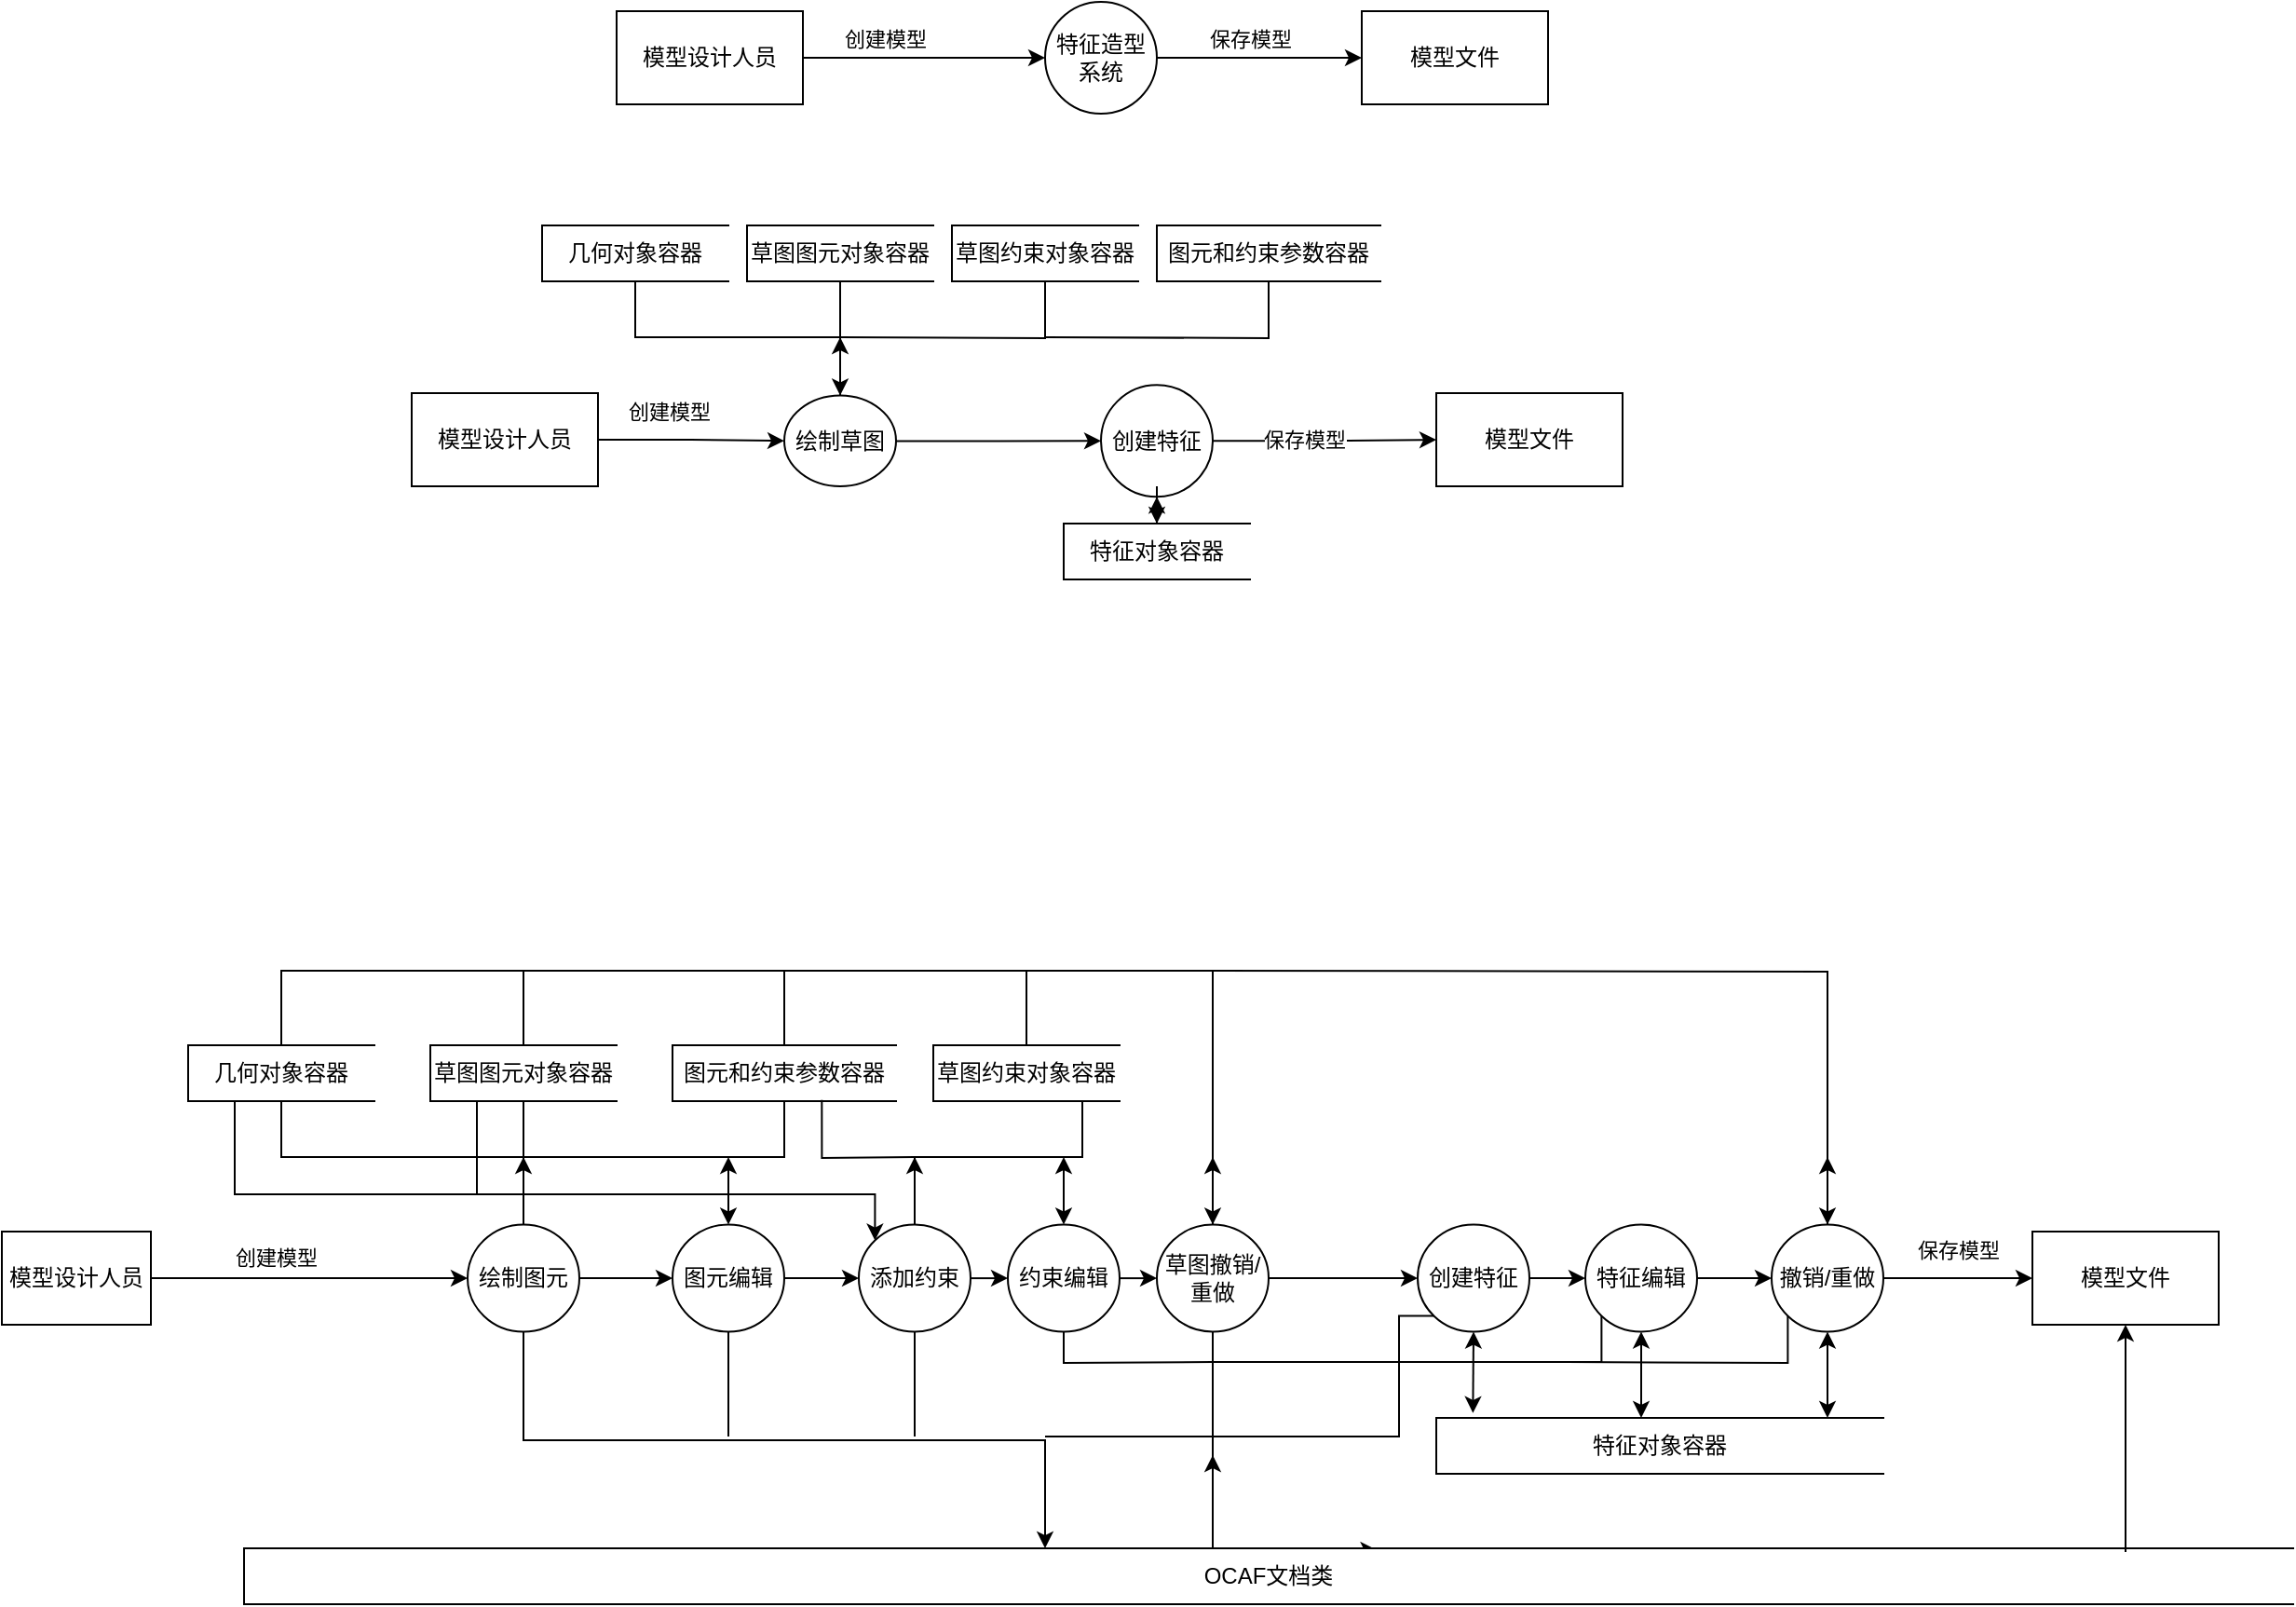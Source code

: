 <mxfile version="21.1.1" type="github">
  <diagram name="第 1 页" id="y29a10bk7sjenyrdI8TC">
    <mxGraphModel dx="2117" dy="1784" grid="1" gridSize="10" guides="1" tooltips="1" connect="1" arrows="1" fold="1" page="1" pageScale="1" pageWidth="827" pageHeight="1169" math="0" shadow="0">
      <root>
        <mxCell id="0" />
        <mxCell id="1" parent="0" />
        <mxCell id="jlmzlyPUuozx9yNp4t7C-23" style="edgeStyle=orthogonalEdgeStyle;rounded=0;orthogonalLoop=1;jettySize=auto;html=1;entryX=0;entryY=0.5;entryDx=0;entryDy=0;" edge="1" parent="1" source="jlmzlyPUuozx9yNp4t7C-16" target="jlmzlyPUuozx9yNp4t7C-18">
          <mxGeometry relative="1" as="geometry" />
        </mxCell>
        <mxCell id="jlmzlyPUuozx9yNp4t7C-24" value="创建模型" style="edgeLabel;html=1;align=center;verticalAlign=middle;resizable=0;points=[];" vertex="1" connectable="0" parent="jlmzlyPUuozx9yNp4t7C-23">
          <mxGeometry x="-0.329" y="3" relative="1" as="geometry">
            <mxPoint y="-7" as="offset" />
          </mxGeometry>
        </mxCell>
        <mxCell id="jlmzlyPUuozx9yNp4t7C-16" value="模型设计人员" style="html=1;dashed=0;whiteSpace=wrap;" vertex="1" parent="1">
          <mxGeometry x="40" y="-105" width="100" height="50" as="geometry" />
        </mxCell>
        <mxCell id="jlmzlyPUuozx9yNp4t7C-17" value="模型文件" style="html=1;dashed=0;whiteSpace=wrap;" vertex="1" parent="1">
          <mxGeometry x="440" y="-105" width="100" height="50" as="geometry" />
        </mxCell>
        <mxCell id="jlmzlyPUuozx9yNp4t7C-21" style="edgeStyle=orthogonalEdgeStyle;rounded=0;orthogonalLoop=1;jettySize=auto;html=1;entryX=0;entryY=0.5;entryDx=0;entryDy=0;" edge="1" parent="1" source="jlmzlyPUuozx9yNp4t7C-18" target="jlmzlyPUuozx9yNp4t7C-17">
          <mxGeometry relative="1" as="geometry" />
        </mxCell>
        <mxCell id="jlmzlyPUuozx9yNp4t7C-25" value="保存模型" style="edgeLabel;html=1;align=center;verticalAlign=middle;resizable=0;points=[];" vertex="1" connectable="0" parent="jlmzlyPUuozx9yNp4t7C-21">
          <mxGeometry x="-0.316" y="4" relative="1" as="geometry">
            <mxPoint x="12" y="-6" as="offset" />
          </mxGeometry>
        </mxCell>
        <mxCell id="jlmzlyPUuozx9yNp4t7C-18" value="特征造型系统" style="shape=ellipse;html=1;dashed=0;whiteSpace=wrap;perimeter=ellipsePerimeter;" vertex="1" parent="1">
          <mxGeometry x="270" y="-110" width="60" height="60" as="geometry" />
        </mxCell>
        <mxCell id="jlmzlyPUuozx9yNp4t7C-38" value="创建模型" style="edgeStyle=orthogonalEdgeStyle;rounded=0;orthogonalLoop=1;jettySize=auto;html=1;entryX=0;entryY=0.5;entryDx=0;entryDy=0;" edge="1" parent="1" source="jlmzlyPUuozx9yNp4t7C-26" target="jlmzlyPUuozx9yNp4t7C-39">
          <mxGeometry x="-0.25" y="15" relative="1" as="geometry">
            <mxPoint x="80" y="115" as="targetPoint" />
            <mxPoint as="offset" />
          </mxGeometry>
        </mxCell>
        <mxCell id="jlmzlyPUuozx9yNp4t7C-26" value="模型设计人员" style="html=1;dashed=0;whiteSpace=wrap;" vertex="1" parent="1">
          <mxGeometry x="-70" y="100" width="100" height="50" as="geometry" />
        </mxCell>
        <mxCell id="jlmzlyPUuozx9yNp4t7C-54" style="edgeStyle=orthogonalEdgeStyle;rounded=0;orthogonalLoop=1;jettySize=auto;html=1;" edge="1" parent="1" source="jlmzlyPUuozx9yNp4t7C-34" target="jlmzlyPUuozx9yNp4t7C-39">
          <mxGeometry relative="1" as="geometry">
            <Array as="points">
              <mxPoint x="50" y="70" />
              <mxPoint x="160" y="70" />
            </Array>
          </mxGeometry>
        </mxCell>
        <mxCell id="jlmzlyPUuozx9yNp4t7C-34" value="几何对象容器" style="html=1;dashed=0;whiteSpace=wrap;shape=partialRectangle;right=0;" vertex="1" parent="1">
          <mxGeometry y="10" width="100" height="30" as="geometry" />
        </mxCell>
        <mxCell id="jlmzlyPUuozx9yNp4t7C-35" value="草图图元对象容器" style="html=1;dashed=0;whiteSpace=wrap;shape=partialRectangle;right=0;" vertex="1" parent="1">
          <mxGeometry x="110" y="10" width="100" height="30" as="geometry" />
        </mxCell>
        <mxCell id="jlmzlyPUuozx9yNp4t7C-36" value="草图约束对象容器" style="html=1;dashed=0;whiteSpace=wrap;shape=partialRectangle;right=0;" vertex="1" parent="1">
          <mxGeometry x="220" y="10" width="100" height="30" as="geometry" />
        </mxCell>
        <mxCell id="jlmzlyPUuozx9yNp4t7C-37" value="图元和约束参数容器" style="html=1;dashed=0;whiteSpace=wrap;shape=partialRectangle;right=0;" vertex="1" parent="1">
          <mxGeometry x="330" y="10" width="120" height="30" as="geometry" />
        </mxCell>
        <mxCell id="jlmzlyPUuozx9yNp4t7C-41" style="edgeStyle=orthogonalEdgeStyle;rounded=0;orthogonalLoop=1;jettySize=auto;html=1;entryX=0;entryY=0.5;entryDx=0;entryDy=0;" edge="1" parent="1" source="jlmzlyPUuozx9yNp4t7C-39" target="jlmzlyPUuozx9yNp4t7C-42">
          <mxGeometry relative="1" as="geometry">
            <mxPoint x="280" y="114" as="targetPoint" />
          </mxGeometry>
        </mxCell>
        <mxCell id="jlmzlyPUuozx9yNp4t7C-60" style="edgeStyle=orthogonalEdgeStyle;rounded=0;orthogonalLoop=1;jettySize=auto;html=1;" edge="1" parent="1" source="jlmzlyPUuozx9yNp4t7C-39">
          <mxGeometry relative="1" as="geometry">
            <mxPoint x="160" y="70" as="targetPoint" />
          </mxGeometry>
        </mxCell>
        <mxCell id="jlmzlyPUuozx9yNp4t7C-39" value="绘制草图" style="shape=ellipse;html=1;dashed=0;whiteSpace=wrap;perimeter=ellipsePerimeter;" vertex="1" parent="1">
          <mxGeometry x="130" y="101.25" width="60" height="48.75" as="geometry" />
        </mxCell>
        <mxCell id="jlmzlyPUuozx9yNp4t7C-45" style="edgeStyle=orthogonalEdgeStyle;rounded=0;orthogonalLoop=1;jettySize=auto;html=1;entryX=0;entryY=0.5;entryDx=0;entryDy=0;" edge="1" parent="1" source="jlmzlyPUuozx9yNp4t7C-42" target="jlmzlyPUuozx9yNp4t7C-46">
          <mxGeometry relative="1" as="geometry">
            <mxPoint x="460" y="115" as="targetPoint" />
          </mxGeometry>
        </mxCell>
        <mxCell id="jlmzlyPUuozx9yNp4t7C-47" value="保存模型" style="edgeLabel;html=1;align=center;verticalAlign=middle;resizable=0;points=[];" vertex="1" connectable="0" parent="jlmzlyPUuozx9yNp4t7C-45">
          <mxGeometry x="-0.185" y="1" relative="1" as="geometry">
            <mxPoint as="offset" />
          </mxGeometry>
        </mxCell>
        <mxCell id="jlmzlyPUuozx9yNp4t7C-51" style="edgeStyle=orthogonalEdgeStyle;rounded=0;orthogonalLoop=1;jettySize=auto;html=1;entryX=0.5;entryY=0;entryDx=0;entryDy=0;" edge="1" parent="1" source="jlmzlyPUuozx9yNp4t7C-42" target="jlmzlyPUuozx9yNp4t7C-48">
          <mxGeometry relative="1" as="geometry" />
        </mxCell>
        <mxCell id="jlmzlyPUuozx9yNp4t7C-42" value="创建特征" style="shape=ellipse;html=1;dashed=0;whiteSpace=wrap;aspect=fixed;perimeter=ellipsePerimeter;" vertex="1" parent="1">
          <mxGeometry x="300" y="95.63" width="60" height="60" as="geometry" />
        </mxCell>
        <mxCell id="jlmzlyPUuozx9yNp4t7C-46" value="模型文件" style="html=1;dashed=0;whiteSpace=wrap;" vertex="1" parent="1">
          <mxGeometry x="480" y="100" width="100" height="50" as="geometry" />
        </mxCell>
        <mxCell id="jlmzlyPUuozx9yNp4t7C-50" style="edgeStyle=orthogonalEdgeStyle;rounded=0;orthogonalLoop=1;jettySize=auto;html=1;entryX=0.5;entryY=1;entryDx=0;entryDy=0;" edge="1" parent="1" source="jlmzlyPUuozx9yNp4t7C-48" target="jlmzlyPUuozx9yNp4t7C-42">
          <mxGeometry relative="1" as="geometry" />
        </mxCell>
        <mxCell id="jlmzlyPUuozx9yNp4t7C-48" value="特征对象容器" style="html=1;dashed=0;whiteSpace=wrap;shape=partialRectangle;right=0;" vertex="1" parent="1">
          <mxGeometry x="280" y="170" width="100" height="30" as="geometry" />
        </mxCell>
        <mxCell id="jlmzlyPUuozx9yNp4t7C-52" style="edgeStyle=orthogonalEdgeStyle;rounded=0;orthogonalLoop=1;jettySize=auto;html=1;exitX=0.5;exitY=1;exitDx=0;exitDy=0;" edge="1" parent="1" source="jlmzlyPUuozx9yNp4t7C-36" target="jlmzlyPUuozx9yNp4t7C-36">
          <mxGeometry relative="1" as="geometry" />
        </mxCell>
        <mxCell id="jlmzlyPUuozx9yNp4t7C-57" value="" style="endArrow=none;html=1;rounded=0;entryX=0.5;entryY=1;entryDx=0;entryDy=0;edgeStyle=orthogonalEdgeStyle;" edge="1" parent="1" target="jlmzlyPUuozx9yNp4t7C-35">
          <mxGeometry width="50" height="50" relative="1" as="geometry">
            <mxPoint x="150" y="70" as="sourcePoint" />
            <mxPoint x="220" y="70" as="targetPoint" />
            <Array as="points">
              <mxPoint x="160" y="70" />
            </Array>
          </mxGeometry>
        </mxCell>
        <mxCell id="jlmzlyPUuozx9yNp4t7C-58" value="" style="endArrow=none;html=1;rounded=0;entryX=0.5;entryY=1;entryDx=0;entryDy=0;edgeStyle=orthogonalEdgeStyle;" edge="1" parent="1" target="jlmzlyPUuozx9yNp4t7C-36">
          <mxGeometry width="50" height="50" relative="1" as="geometry">
            <mxPoint x="160" y="70" as="sourcePoint" />
            <mxPoint x="270" y="70" as="targetPoint" />
          </mxGeometry>
        </mxCell>
        <mxCell id="jlmzlyPUuozx9yNp4t7C-59" value="" style="endArrow=none;html=1;rounded=0;entryX=0.5;entryY=1;entryDx=0;entryDy=0;edgeStyle=orthogonalEdgeStyle;" edge="1" parent="1" target="jlmzlyPUuozx9yNp4t7C-37">
          <mxGeometry width="50" height="50" relative="1" as="geometry">
            <mxPoint x="270" y="70" as="sourcePoint" />
            <mxPoint x="320" y="100" as="targetPoint" />
          </mxGeometry>
        </mxCell>
        <mxCell id="jlmzlyPUuozx9yNp4t7C-65" value="创建模型" style="edgeStyle=orthogonalEdgeStyle;rounded=0;orthogonalLoop=1;jettySize=auto;html=1;entryX=0;entryY=0.5;entryDx=0;entryDy=0;exitX=1;exitY=0.5;exitDx=0;exitDy=0;" edge="1" parent="1" source="jlmzlyPUuozx9yNp4t7C-61" target="jlmzlyPUuozx9yNp4t7C-71">
          <mxGeometry x="-0.213" y="11" relative="1" as="geometry">
            <mxPoint x="10" y="575" as="targetPoint" />
            <Array as="points">
              <mxPoint x="-80" y="575" />
              <mxPoint x="-80" y="575" />
            </Array>
            <mxPoint as="offset" />
          </mxGeometry>
        </mxCell>
        <mxCell id="jlmzlyPUuozx9yNp4t7C-61" value="模型设计人员" style="html=1;dashed=0;whiteSpace=wrap;" vertex="1" parent="1">
          <mxGeometry x="-290" y="550" width="80" height="50" as="geometry" />
        </mxCell>
        <mxCell id="jlmzlyPUuozx9yNp4t7C-69" value="" style="edgeStyle=orthogonalEdgeStyle;rounded=0;orthogonalLoop=1;jettySize=auto;html=1;exitX=1;exitY=0.5;exitDx=0;exitDy=0;" edge="1" parent="1" source="jlmzlyPUuozx9yNp4t7C-71" target="jlmzlyPUuozx9yNp4t7C-68">
          <mxGeometry relative="1" as="geometry">
            <mxPoint x="130" y="575" as="sourcePoint" />
          </mxGeometry>
        </mxCell>
        <mxCell id="jlmzlyPUuozx9yNp4t7C-79" style="edgeStyle=orthogonalEdgeStyle;rounded=0;orthogonalLoop=1;jettySize=auto;html=1;entryX=0;entryY=0.5;entryDx=0;entryDy=0;" edge="1" parent="1" source="jlmzlyPUuozx9yNp4t7C-68" target="jlmzlyPUuozx9yNp4t7C-72">
          <mxGeometry relative="1" as="geometry" />
        </mxCell>
        <mxCell id="jlmzlyPUuozx9yNp4t7C-68" value="图元编辑" style="shape=ellipse;html=1;dashed=0;whiteSpace=wrap;perimeter=ellipsePerimeter;" vertex="1" parent="1">
          <mxGeometry x="70" y="546.25" width="60" height="57.5" as="geometry" />
        </mxCell>
        <mxCell id="jlmzlyPUuozx9yNp4t7C-100" style="edgeStyle=orthogonalEdgeStyle;rounded=0;orthogonalLoop=1;jettySize=auto;html=1;" edge="1" parent="1" source="jlmzlyPUuozx9yNp4t7C-71">
          <mxGeometry relative="1" as="geometry">
            <mxPoint x="-10" y="510" as="targetPoint" />
          </mxGeometry>
        </mxCell>
        <mxCell id="jlmzlyPUuozx9yNp4t7C-148" style="edgeStyle=orthogonalEdgeStyle;rounded=0;orthogonalLoop=1;jettySize=auto;html=1;" edge="1" parent="1" source="jlmzlyPUuozx9yNp4t7C-71" target="jlmzlyPUuozx9yNp4t7C-114">
          <mxGeometry relative="1" as="geometry">
            <Array as="points">
              <mxPoint x="-10" y="662" />
              <mxPoint x="270" y="662" />
            </Array>
          </mxGeometry>
        </mxCell>
        <mxCell id="jlmzlyPUuozx9yNp4t7C-71" value="绘制图元" style="shape=ellipse;html=1;dashed=0;whiteSpace=wrap;perimeter=ellipsePerimeter;" vertex="1" parent="1">
          <mxGeometry x="-40" y="546.25" width="60" height="57.5" as="geometry" />
        </mxCell>
        <mxCell id="jlmzlyPUuozx9yNp4t7C-80" style="edgeStyle=orthogonalEdgeStyle;rounded=0;orthogonalLoop=1;jettySize=auto;html=1;entryX=0;entryY=0.5;entryDx=0;entryDy=0;" edge="1" parent="1" source="jlmzlyPUuozx9yNp4t7C-72" target="jlmzlyPUuozx9yNp4t7C-73">
          <mxGeometry relative="1" as="geometry" />
        </mxCell>
        <mxCell id="jlmzlyPUuozx9yNp4t7C-107" style="edgeStyle=orthogonalEdgeStyle;rounded=0;orthogonalLoop=1;jettySize=auto;html=1;exitX=0.5;exitY=0;exitDx=0;exitDy=0;" edge="1" parent="1" source="jlmzlyPUuozx9yNp4t7C-72">
          <mxGeometry relative="1" as="geometry">
            <mxPoint x="200" y="510" as="targetPoint" />
          </mxGeometry>
        </mxCell>
        <mxCell id="jlmzlyPUuozx9yNp4t7C-72" value="添加约束" style="shape=ellipse;html=1;dashed=0;whiteSpace=wrap;perimeter=ellipsePerimeter;" vertex="1" parent="1">
          <mxGeometry x="170" y="546.25" width="60" height="57.5" as="geometry" />
        </mxCell>
        <mxCell id="jlmzlyPUuozx9yNp4t7C-81" style="edgeStyle=orthogonalEdgeStyle;rounded=0;orthogonalLoop=1;jettySize=auto;html=1;entryX=0;entryY=0.5;entryDx=0;entryDy=0;" edge="1" parent="1" source="jlmzlyPUuozx9yNp4t7C-73" target="jlmzlyPUuozx9yNp4t7C-74">
          <mxGeometry relative="1" as="geometry" />
        </mxCell>
        <mxCell id="jlmzlyPUuozx9yNp4t7C-73" value="约束编辑" style="shape=ellipse;html=1;dashed=0;whiteSpace=wrap;perimeter=ellipsePerimeter;" vertex="1" parent="1">
          <mxGeometry x="250" y="546.25" width="60" height="57.5" as="geometry" />
        </mxCell>
        <mxCell id="jlmzlyPUuozx9yNp4t7C-82" style="edgeStyle=orthogonalEdgeStyle;rounded=0;orthogonalLoop=1;jettySize=auto;html=1;entryX=0;entryY=0.5;entryDx=0;entryDy=0;" edge="1" parent="1" source="jlmzlyPUuozx9yNp4t7C-74" target="jlmzlyPUuozx9yNp4t7C-75">
          <mxGeometry relative="1" as="geometry" />
        </mxCell>
        <mxCell id="jlmzlyPUuozx9yNp4t7C-135" style="edgeStyle=orthogonalEdgeStyle;rounded=0;orthogonalLoop=1;jettySize=auto;html=1;exitX=0.5;exitY=0;exitDx=0;exitDy=0;" edge="1" parent="1" source="jlmzlyPUuozx9yNp4t7C-74">
          <mxGeometry relative="1" as="geometry">
            <mxPoint x="360" y="510" as="targetPoint" />
          </mxGeometry>
        </mxCell>
        <mxCell id="jlmzlyPUuozx9yNp4t7C-74" value="草图撤销/重做" style="shape=ellipse;html=1;dashed=0;whiteSpace=wrap;perimeter=ellipsePerimeter;" vertex="1" parent="1">
          <mxGeometry x="330" y="546.25" width="60" height="57.5" as="geometry" />
        </mxCell>
        <mxCell id="jlmzlyPUuozx9yNp4t7C-83" style="edgeStyle=orthogonalEdgeStyle;rounded=0;orthogonalLoop=1;jettySize=auto;html=1;entryX=0;entryY=0.5;entryDx=0;entryDy=0;" edge="1" parent="1" source="jlmzlyPUuozx9yNp4t7C-75" target="jlmzlyPUuozx9yNp4t7C-76">
          <mxGeometry relative="1" as="geometry" />
        </mxCell>
        <mxCell id="jlmzlyPUuozx9yNp4t7C-75" value="创建特征" style="shape=ellipse;html=1;dashed=0;whiteSpace=wrap;perimeter=ellipsePerimeter;" vertex="1" parent="1">
          <mxGeometry x="470" y="546.25" width="60" height="57.5" as="geometry" />
        </mxCell>
        <mxCell id="jlmzlyPUuozx9yNp4t7C-84" style="edgeStyle=orthogonalEdgeStyle;rounded=0;orthogonalLoop=1;jettySize=auto;html=1;entryX=0;entryY=0.5;entryDx=0;entryDy=0;" edge="1" parent="1" source="jlmzlyPUuozx9yNp4t7C-76" target="jlmzlyPUuozx9yNp4t7C-77">
          <mxGeometry relative="1" as="geometry" />
        </mxCell>
        <mxCell id="jlmzlyPUuozx9yNp4t7C-138" style="edgeStyle=orthogonalEdgeStyle;rounded=0;orthogonalLoop=1;jettySize=auto;html=1;exitX=0;exitY=1;exitDx=0;exitDy=0;entryX=0.553;entryY=0.033;entryDx=0;entryDy=0;entryPerimeter=0;" edge="1" parent="1" source="jlmzlyPUuozx9yNp4t7C-76" target="jlmzlyPUuozx9yNp4t7C-114">
          <mxGeometry relative="1" as="geometry">
            <mxPoint x="360" y="660" as="targetPoint" />
            <Array as="points">
              <mxPoint x="569" y="620" />
              <mxPoint x="360" y="620" />
            </Array>
          </mxGeometry>
        </mxCell>
        <mxCell id="jlmzlyPUuozx9yNp4t7C-76" value="特征编辑" style="shape=ellipse;html=1;dashed=0;whiteSpace=wrap;perimeter=ellipsePerimeter;" vertex="1" parent="1">
          <mxGeometry x="560" y="546.25" width="60" height="57.5" as="geometry" />
        </mxCell>
        <mxCell id="jlmzlyPUuozx9yNp4t7C-85" value="保存模型" style="edgeStyle=orthogonalEdgeStyle;rounded=0;orthogonalLoop=1;jettySize=auto;html=1;entryX=0;entryY=0.5;entryDx=0;entryDy=0;" edge="1" parent="1" source="jlmzlyPUuozx9yNp4t7C-77" target="jlmzlyPUuozx9yNp4t7C-78">
          <mxGeometry x="0.001" y="15" relative="1" as="geometry">
            <mxPoint as="offset" />
          </mxGeometry>
        </mxCell>
        <mxCell id="jlmzlyPUuozx9yNp4t7C-137" style="edgeStyle=orthogonalEdgeStyle;rounded=0;orthogonalLoop=1;jettySize=auto;html=1;" edge="1" parent="1" source="jlmzlyPUuozx9yNp4t7C-77">
          <mxGeometry relative="1" as="geometry">
            <mxPoint x="690" y="510" as="targetPoint" />
          </mxGeometry>
        </mxCell>
        <mxCell id="jlmzlyPUuozx9yNp4t7C-77" value="撤销/重做" style="shape=ellipse;html=1;dashed=0;whiteSpace=wrap;perimeter=ellipsePerimeter;" vertex="1" parent="1">
          <mxGeometry x="660" y="546.25" width="60" height="57.5" as="geometry" />
        </mxCell>
        <mxCell id="jlmzlyPUuozx9yNp4t7C-78" value="模型文件" style="html=1;dashed=0;whiteSpace=wrap;" vertex="1" parent="1">
          <mxGeometry x="800" y="550" width="100" height="50" as="geometry" />
        </mxCell>
        <mxCell id="jlmzlyPUuozx9yNp4t7C-126" style="edgeStyle=orthogonalEdgeStyle;rounded=0;orthogonalLoop=1;jettySize=auto;html=1;exitX=0.25;exitY=1;exitDx=0;exitDy=0;entryX=0;entryY=0;entryDx=0;entryDy=0;" edge="1" parent="1" source="jlmzlyPUuozx9yNp4t7C-86" target="jlmzlyPUuozx9yNp4t7C-72">
          <mxGeometry relative="1" as="geometry">
            <Array as="points">
              <mxPoint x="-165" y="530" />
              <mxPoint x="179" y="530" />
            </Array>
          </mxGeometry>
        </mxCell>
        <mxCell id="jlmzlyPUuozx9yNp4t7C-130" style="edgeStyle=orthogonalEdgeStyle;rounded=0;orthogonalLoop=1;jettySize=auto;html=1;entryX=0.5;entryY=0;entryDx=0;entryDy=0;" edge="1" parent="1" source="jlmzlyPUuozx9yNp4t7C-86" target="jlmzlyPUuozx9yNp4t7C-74">
          <mxGeometry relative="1" as="geometry">
            <Array as="points">
              <mxPoint x="-140" y="410" />
              <mxPoint x="360" y="410" />
            </Array>
          </mxGeometry>
        </mxCell>
        <mxCell id="jlmzlyPUuozx9yNp4t7C-86" value="几何对象容器" style="html=1;dashed=0;whiteSpace=wrap;shape=partialRectangle;right=0;" vertex="1" parent="1">
          <mxGeometry x="-190" y="450" width="100" height="30" as="geometry" />
        </mxCell>
        <mxCell id="jlmzlyPUuozx9yNp4t7C-87" value="草图图元对象容器" style="html=1;dashed=0;whiteSpace=wrap;shape=partialRectangle;right=0;" vertex="1" parent="1">
          <mxGeometry x="-60" y="450" width="100" height="30" as="geometry" />
        </mxCell>
        <mxCell id="jlmzlyPUuozx9yNp4t7C-88" value="图元和约束参数容器" style="html=1;dashed=0;whiteSpace=wrap;shape=partialRectangle;right=0;" vertex="1" parent="1">
          <mxGeometry x="70" y="450" width="120" height="30" as="geometry" />
        </mxCell>
        <mxCell id="jlmzlyPUuozx9yNp4t7C-89" value="草图约束对象容器" style="html=1;dashed=0;whiteSpace=wrap;shape=partialRectangle;right=0;" vertex="1" parent="1">
          <mxGeometry x="210" y="450" width="100" height="30" as="geometry" />
        </mxCell>
        <mxCell id="jlmzlyPUuozx9yNp4t7C-95" style="edgeStyle=orthogonalEdgeStyle;rounded=0;orthogonalLoop=1;jettySize=auto;html=1;exitX=0.5;exitY=1;exitDx=0;exitDy=0;" edge="1" parent="1" source="jlmzlyPUuozx9yNp4t7C-88" target="jlmzlyPUuozx9yNp4t7C-88">
          <mxGeometry relative="1" as="geometry" />
        </mxCell>
        <mxCell id="jlmzlyPUuozx9yNp4t7C-98" value="" style="endArrow=none;html=1;rounded=0;entryX=0.5;entryY=1;entryDx=0;entryDy=0;edgeStyle=orthogonalEdgeStyle;" edge="1" parent="1" target="jlmzlyPUuozx9yNp4t7C-86">
          <mxGeometry width="50" height="50" relative="1" as="geometry">
            <mxPoint x="-10" y="520" as="sourcePoint" />
            <mxPoint x="30" y="650" as="targetPoint" />
            <Array as="points">
              <mxPoint x="-10" y="510" />
              <mxPoint x="-140" y="510" />
            </Array>
          </mxGeometry>
        </mxCell>
        <mxCell id="jlmzlyPUuozx9yNp4t7C-99" value="" style="endArrow=none;html=1;rounded=0;entryX=0.5;entryY=1;entryDx=0;entryDy=0;edgeStyle=orthogonalEdgeStyle;" edge="1" parent="1" target="jlmzlyPUuozx9yNp4t7C-88">
          <mxGeometry width="50" height="50" relative="1" as="geometry">
            <mxPoint x="-10" y="520" as="sourcePoint" />
            <mxPoint x="80" y="610" as="targetPoint" />
            <Array as="points">
              <mxPoint x="-10" y="510" />
              <mxPoint x="130" y="510" />
            </Array>
          </mxGeometry>
        </mxCell>
        <mxCell id="jlmzlyPUuozx9yNp4t7C-102" value="" style="endArrow=classic;startArrow=classic;html=1;rounded=0;exitX=0.5;exitY=0;exitDx=0;exitDy=0;" edge="1" parent="1" source="jlmzlyPUuozx9yNp4t7C-68">
          <mxGeometry width="50" height="50" relative="1" as="geometry">
            <mxPoint x="50" y="690" as="sourcePoint" />
            <mxPoint x="100" y="510" as="targetPoint" />
          </mxGeometry>
        </mxCell>
        <mxCell id="jlmzlyPUuozx9yNp4t7C-105" value="" style="endArrow=none;html=1;rounded=0;entryX=0.5;entryY=1;entryDx=0;entryDy=0;edgeStyle=orthogonalEdgeStyle;" edge="1" parent="1" target="jlmzlyPUuozx9yNp4t7C-89">
          <mxGeometry width="50" height="50" relative="1" as="geometry">
            <mxPoint x="200" y="520" as="sourcePoint" />
            <mxPoint x="380" y="520" as="targetPoint" />
            <Array as="points">
              <mxPoint x="200" y="510" />
              <mxPoint x="290" y="510" />
              <mxPoint x="290" y="480" />
            </Array>
          </mxGeometry>
        </mxCell>
        <mxCell id="jlmzlyPUuozx9yNp4t7C-106" value="" style="endArrow=classic;startArrow=classic;html=1;rounded=0;exitX=0.5;exitY=0;exitDx=0;exitDy=0;" edge="1" parent="1" source="jlmzlyPUuozx9yNp4t7C-73">
          <mxGeometry width="50" height="50" relative="1" as="geometry">
            <mxPoint x="230" y="690" as="sourcePoint" />
            <mxPoint x="280" y="510" as="targetPoint" />
          </mxGeometry>
        </mxCell>
        <mxCell id="jlmzlyPUuozx9yNp4t7C-108" value="特征对象容器" style="html=1;dashed=0;whiteSpace=wrap;shape=partialRectangle;right=0;" vertex="1" parent="1">
          <mxGeometry x="480" y="650" width="240" height="30" as="geometry" />
        </mxCell>
        <mxCell id="jlmzlyPUuozx9yNp4t7C-109" value="" style="endArrow=classic;startArrow=classic;html=1;rounded=0;entryX=0.5;entryY=1;entryDx=0;entryDy=0;exitX=0.082;exitY=-0.087;exitDx=0;exitDy=0;exitPerimeter=0;" edge="1" parent="1" source="jlmzlyPUuozx9yNp4t7C-108" target="jlmzlyPUuozx9yNp4t7C-75">
          <mxGeometry width="50" height="50" relative="1" as="geometry">
            <mxPoint x="540" y="790" as="sourcePoint" />
            <mxPoint x="590" y="740" as="targetPoint" />
          </mxGeometry>
        </mxCell>
        <mxCell id="jlmzlyPUuozx9yNp4t7C-111" value="" style="endArrow=classic;startArrow=classic;html=1;rounded=0;entryX=0.5;entryY=1;entryDx=0;entryDy=0;" edge="1" parent="1" target="jlmzlyPUuozx9yNp4t7C-76">
          <mxGeometry width="50" height="50" relative="1" as="geometry">
            <mxPoint x="590" y="650" as="sourcePoint" />
            <mxPoint x="640" y="650" as="targetPoint" />
          </mxGeometry>
        </mxCell>
        <mxCell id="jlmzlyPUuozx9yNp4t7C-113" value="" style="endArrow=classic;startArrow=classic;html=1;rounded=0;entryX=0.5;entryY=1;entryDx=0;entryDy=0;" edge="1" parent="1" target="jlmzlyPUuozx9yNp4t7C-77">
          <mxGeometry width="50" height="50" relative="1" as="geometry">
            <mxPoint x="690" y="650" as="sourcePoint" />
            <mxPoint x="730" y="680" as="targetPoint" />
          </mxGeometry>
        </mxCell>
        <mxCell id="jlmzlyPUuozx9yNp4t7C-142" style="edgeStyle=orthogonalEdgeStyle;rounded=0;orthogonalLoop=1;jettySize=auto;html=1;" edge="1" parent="1" source="jlmzlyPUuozx9yNp4t7C-114">
          <mxGeometry relative="1" as="geometry">
            <mxPoint x="360" y="670" as="targetPoint" />
            <Array as="points">
              <mxPoint x="360" y="710" />
              <mxPoint x="360" y="710" />
            </Array>
          </mxGeometry>
        </mxCell>
        <mxCell id="jlmzlyPUuozx9yNp4t7C-114" value="OCAF文档类" style="html=1;dashed=0;whiteSpace=wrap;shape=partialRectangle;right=0;" vertex="1" parent="1">
          <mxGeometry x="-160" y="720" width="1100" height="30" as="geometry" />
        </mxCell>
        <mxCell id="jlmzlyPUuozx9yNp4t7C-122" value="" style="endArrow=none;html=1;rounded=0;entryX=0.5;entryY=1;entryDx=0;entryDy=0;" edge="1" parent="1" target="jlmzlyPUuozx9yNp4t7C-87">
          <mxGeometry width="50" height="50" relative="1" as="geometry">
            <mxPoint x="-10" y="510" as="sourcePoint" />
            <mxPoint x="10" y="660" as="targetPoint" />
          </mxGeometry>
        </mxCell>
        <mxCell id="jlmzlyPUuozx9yNp4t7C-123" value="" style="endArrow=none;html=1;rounded=0;entryX=0.668;entryY=0.98;entryDx=0;entryDy=0;entryPerimeter=0;edgeStyle=orthogonalEdgeStyle;" edge="1" parent="1" target="jlmzlyPUuozx9yNp4t7C-88">
          <mxGeometry width="50" height="50" relative="1" as="geometry">
            <mxPoint x="200" y="510" as="sourcePoint" />
            <mxPoint x="160" y="490" as="targetPoint" />
          </mxGeometry>
        </mxCell>
        <mxCell id="jlmzlyPUuozx9yNp4t7C-127" value="" style="endArrow=none;html=1;rounded=0;entryX=0.25;entryY=1;entryDx=0;entryDy=0;" edge="1" parent="1" target="jlmzlyPUuozx9yNp4t7C-87">
          <mxGeometry width="50" height="50" relative="1" as="geometry">
            <mxPoint x="-35" y="530" as="sourcePoint" />
            <mxPoint x="30" y="640" as="targetPoint" />
          </mxGeometry>
        </mxCell>
        <mxCell id="jlmzlyPUuozx9yNp4t7C-131" value="" style="endArrow=none;html=1;rounded=0;entryX=0.5;entryY=0;entryDx=0;entryDy=0;" edge="1" parent="1" target="jlmzlyPUuozx9yNp4t7C-87">
          <mxGeometry width="50" height="50" relative="1" as="geometry">
            <mxPoint x="-10" y="410" as="sourcePoint" />
            <mxPoint x="90" y="630" as="targetPoint" />
          </mxGeometry>
        </mxCell>
        <mxCell id="jlmzlyPUuozx9yNp4t7C-132" value="" style="endArrow=none;html=1;rounded=0;" edge="1" parent="1">
          <mxGeometry width="50" height="50" relative="1" as="geometry">
            <mxPoint x="130" y="450" as="sourcePoint" />
            <mxPoint x="130" y="410" as="targetPoint" />
          </mxGeometry>
        </mxCell>
        <mxCell id="jlmzlyPUuozx9yNp4t7C-133" value="" style="endArrow=none;html=1;rounded=0;exitX=0.5;exitY=0;exitDx=0;exitDy=0;" edge="1" parent="1" source="jlmzlyPUuozx9yNp4t7C-89">
          <mxGeometry width="50" height="50" relative="1" as="geometry">
            <mxPoint x="170" y="710" as="sourcePoint" />
            <mxPoint x="260" y="410" as="targetPoint" />
          </mxGeometry>
        </mxCell>
        <mxCell id="jlmzlyPUuozx9yNp4t7C-136" value="" style="endArrow=classic;html=1;rounded=0;edgeStyle=orthogonalEdgeStyle;entryX=0.5;entryY=0;entryDx=0;entryDy=0;" edge="1" parent="1" target="jlmzlyPUuozx9yNp4t7C-77">
          <mxGeometry width="50" height="50" relative="1" as="geometry">
            <mxPoint x="360" y="410" as="sourcePoint" />
            <mxPoint x="560" y="450" as="targetPoint" />
          </mxGeometry>
        </mxCell>
        <mxCell id="jlmzlyPUuozx9yNp4t7C-140" value="" style="endArrow=none;html=1;rounded=0;entryX=0;entryY=1;entryDx=0;entryDy=0;edgeStyle=orthogonalEdgeStyle;" edge="1" parent="1" target="jlmzlyPUuozx9yNp4t7C-77">
          <mxGeometry width="50" height="50" relative="1" as="geometry">
            <mxPoint x="550" y="620" as="sourcePoint" />
            <mxPoint x="660" y="730" as="targetPoint" />
          </mxGeometry>
        </mxCell>
        <mxCell id="jlmzlyPUuozx9yNp4t7C-141" value="" style="endArrow=none;html=1;rounded=0;entryX=0.5;entryY=1;entryDx=0;entryDy=0;" edge="1" parent="1" target="jlmzlyPUuozx9yNp4t7C-74">
          <mxGeometry width="50" height="50" relative="1" as="geometry">
            <mxPoint x="360" y="620" as="sourcePoint" />
            <mxPoint x="340" y="660" as="targetPoint" />
          </mxGeometry>
        </mxCell>
        <mxCell id="jlmzlyPUuozx9yNp4t7C-145" value="" style="endArrow=none;html=1;rounded=0;entryX=0.5;entryY=1;entryDx=0;entryDy=0;edgeStyle=orthogonalEdgeStyle;" edge="1" parent="1" target="jlmzlyPUuozx9yNp4t7C-73">
          <mxGeometry width="50" height="50" relative="1" as="geometry">
            <mxPoint x="360" y="620" as="sourcePoint" />
            <mxPoint x="240" y="650" as="targetPoint" />
          </mxGeometry>
        </mxCell>
        <mxCell id="jlmzlyPUuozx9yNp4t7C-149" value="" style="endArrow=none;html=1;rounded=0;entryX=0.5;entryY=1;entryDx=0;entryDy=0;" edge="1" parent="1" target="jlmzlyPUuozx9yNp4t7C-68">
          <mxGeometry width="50" height="50" relative="1" as="geometry">
            <mxPoint x="100" y="660" as="sourcePoint" />
            <mxPoint x="130" y="690" as="targetPoint" />
          </mxGeometry>
        </mxCell>
        <mxCell id="jlmzlyPUuozx9yNp4t7C-150" value="" style="endArrow=none;html=1;rounded=0;entryX=0.5;entryY=1;entryDx=0;entryDy=0;" edge="1" parent="1" target="jlmzlyPUuozx9yNp4t7C-72">
          <mxGeometry width="50" height="50" relative="1" as="geometry">
            <mxPoint x="200" y="660" as="sourcePoint" />
            <mxPoint x="220" y="630" as="targetPoint" />
          </mxGeometry>
        </mxCell>
        <mxCell id="jlmzlyPUuozx9yNp4t7C-153" value="" style="endArrow=none;html=1;rounded=0;entryX=0;entryY=1;entryDx=0;entryDy=0;edgeStyle=orthogonalEdgeStyle;" edge="1" parent="1" target="jlmzlyPUuozx9yNp4t7C-75">
          <mxGeometry width="50" height="50" relative="1" as="geometry">
            <mxPoint x="270" y="660" as="sourcePoint" />
            <mxPoint x="450" y="650" as="targetPoint" />
            <Array as="points">
              <mxPoint x="460" y="660" />
              <mxPoint x="460" y="595" />
            </Array>
          </mxGeometry>
        </mxCell>
        <mxCell id="jlmzlyPUuozx9yNp4t7C-155" value="" style="endArrow=classic;html=1;rounded=0;entryX=0.5;entryY=1;entryDx=0;entryDy=0;" edge="1" parent="1" target="jlmzlyPUuozx9yNp4t7C-78">
          <mxGeometry width="50" height="50" relative="1" as="geometry">
            <mxPoint x="850" y="722" as="sourcePoint" />
            <mxPoint x="890" y="770" as="targetPoint" />
            <Array as="points">
              <mxPoint x="850" y="690" />
            </Array>
          </mxGeometry>
        </mxCell>
      </root>
    </mxGraphModel>
  </diagram>
</mxfile>

